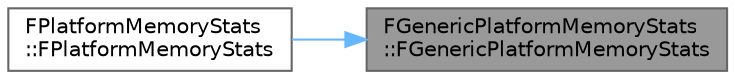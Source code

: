 digraph "FGenericPlatformMemoryStats::FGenericPlatformMemoryStats"
{
 // INTERACTIVE_SVG=YES
 // LATEX_PDF_SIZE
  bgcolor="transparent";
  edge [fontname=Helvetica,fontsize=10,labelfontname=Helvetica,labelfontsize=10];
  node [fontname=Helvetica,fontsize=10,shape=box,height=0.2,width=0.4];
  rankdir="RL";
  Node1 [id="Node000001",label="FGenericPlatformMemoryStats\l::FGenericPlatformMemoryStats",height=0.2,width=0.4,color="gray40", fillcolor="grey60", style="filled", fontcolor="black",tooltip="Default constructor, clears all variables."];
  Node1 -> Node2 [id="edge1_Node000001_Node000002",dir="back",color="steelblue1",style="solid",tooltip=" "];
  Node2 [id="Node000002",label="FPlatformMemoryStats\l::FPlatformMemoryStats",height=0.2,width=0.4,color="grey40", fillcolor="white", style="filled",URL="$d8/d8a/structFPlatformMemoryStats.html#a46734082b1800df2d201b258af642610",tooltip=" "];
}
